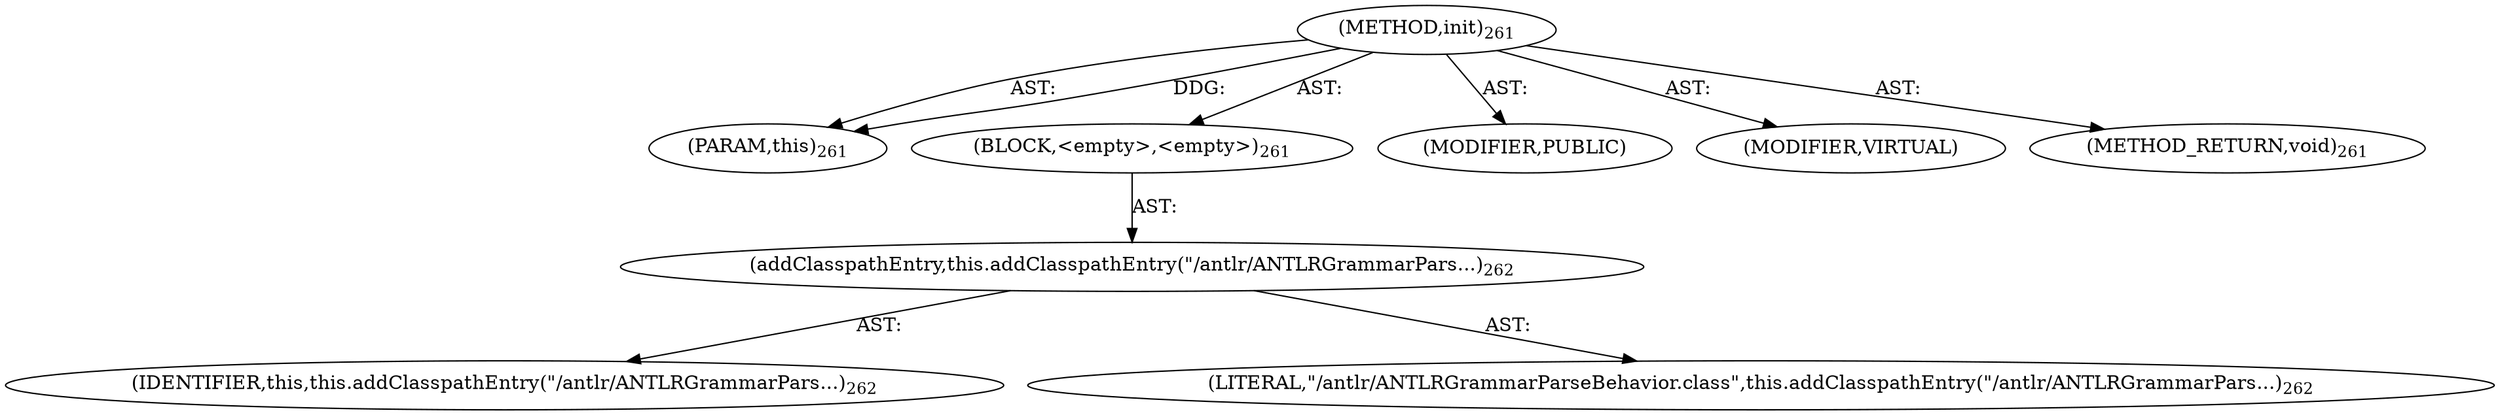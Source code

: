 digraph "init" {  
"111669149712" [label = <(METHOD,init)<SUB>261</SUB>> ]
"115964116999" [label = <(PARAM,this)<SUB>261</SUB>> ]
"25769803794" [label = <(BLOCK,&lt;empty&gt;,&lt;empty&gt;)<SUB>261</SUB>> ]
"30064771138" [label = <(addClasspathEntry,this.addClasspathEntry(&quot;/antlr/ANTLRGrammarPars...)<SUB>262</SUB>> ]
"68719476746" [label = <(IDENTIFIER,this,this.addClasspathEntry(&quot;/antlr/ANTLRGrammarPars...)<SUB>262</SUB>> ]
"90194313225" [label = <(LITERAL,&quot;/antlr/ANTLRGrammarParseBehavior.class&quot;,this.addClasspathEntry(&quot;/antlr/ANTLRGrammarPars...)<SUB>262</SUB>> ]
"133143986222" [label = <(MODIFIER,PUBLIC)> ]
"133143986223" [label = <(MODIFIER,VIRTUAL)> ]
"128849018896" [label = <(METHOD_RETURN,void)<SUB>261</SUB>> ]
  "111669149712" -> "115964116999"  [ label = "AST: "] 
  "111669149712" -> "25769803794"  [ label = "AST: "] 
  "111669149712" -> "133143986222"  [ label = "AST: "] 
  "111669149712" -> "133143986223"  [ label = "AST: "] 
  "111669149712" -> "128849018896"  [ label = "AST: "] 
  "25769803794" -> "30064771138"  [ label = "AST: "] 
  "30064771138" -> "68719476746"  [ label = "AST: "] 
  "30064771138" -> "90194313225"  [ label = "AST: "] 
  "111669149712" -> "115964116999"  [ label = "DDG: "] 
}
